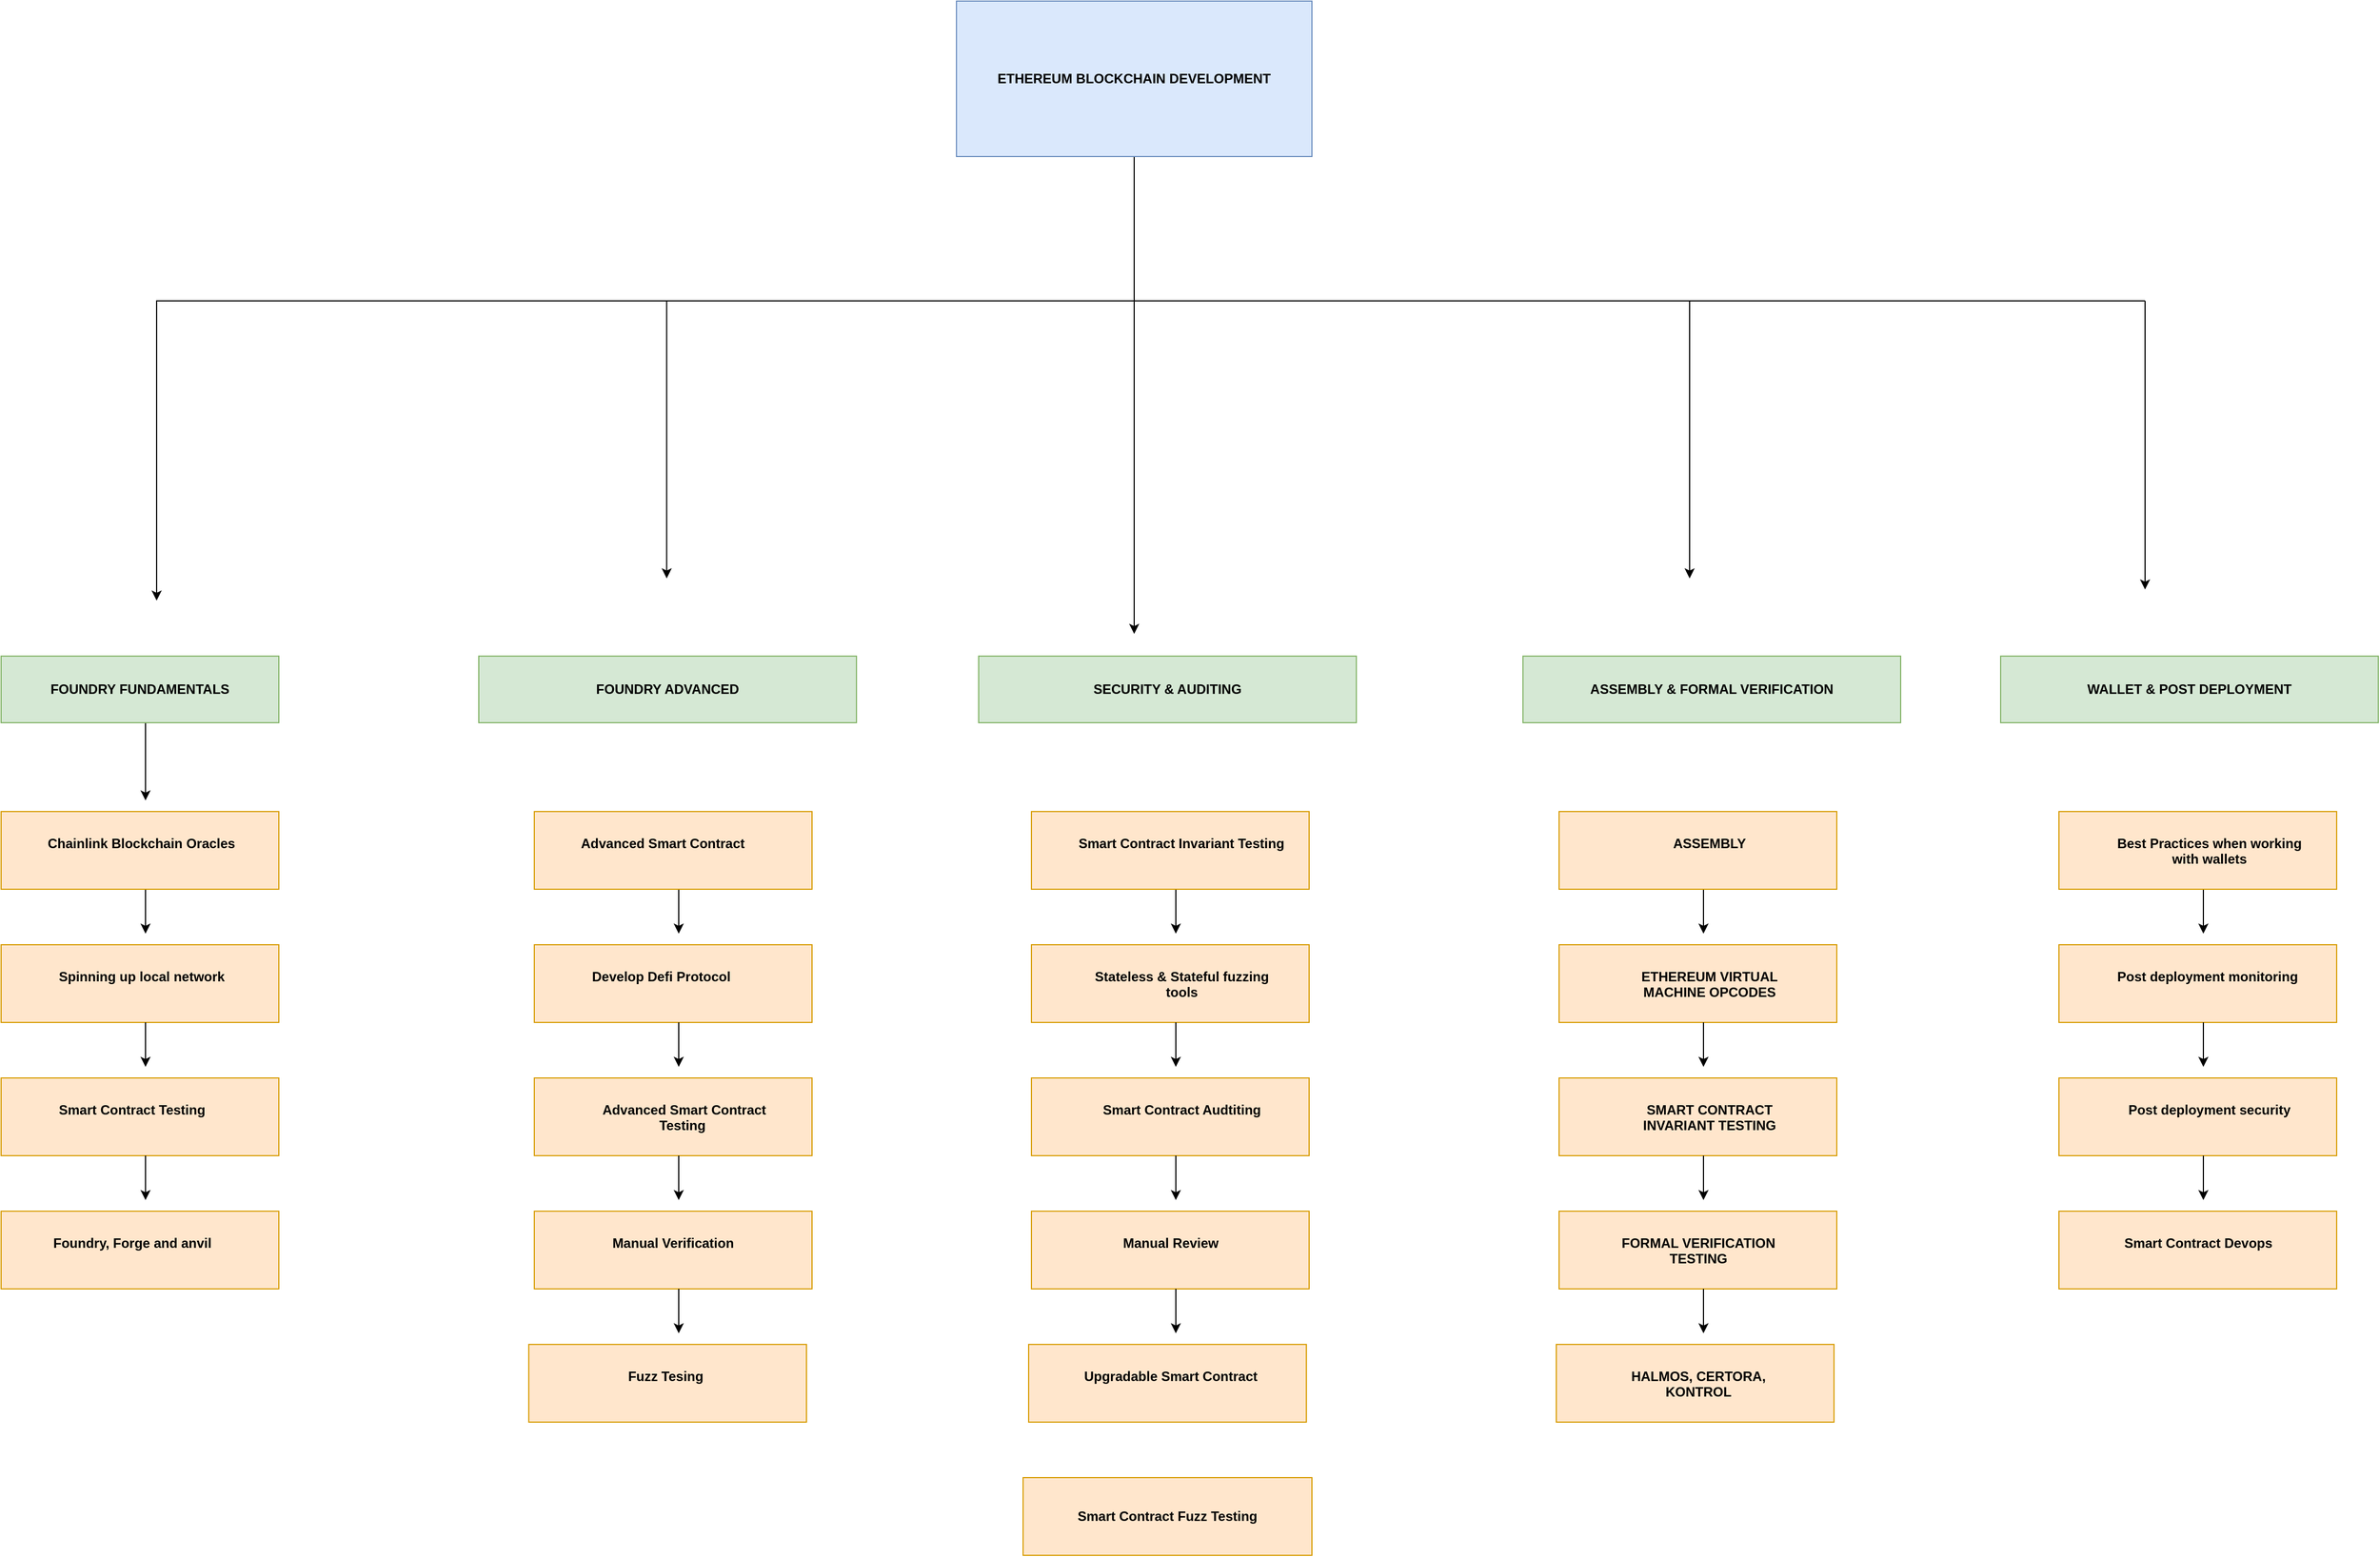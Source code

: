 <mxfile version="24.7.1" type="github">
  <diagram name="Page-1" id="rtXYH2Qdkpdng2-P1M2L">
    <mxGraphModel dx="3187" dy="2791" grid="1" gridSize="10" guides="1" tooltips="1" connect="1" arrows="1" fold="1" page="1" pageScale="1" pageWidth="850" pageHeight="1100" math="0" shadow="0">
      <root>
        <mxCell id="0" />
        <mxCell id="1" parent="0" />
        <mxCell id="1Y3DPAO6lwVkcLEq68X1-58" value="" style="rounded=0;whiteSpace=wrap;html=1;fillColor=#ffe6cc;strokeColor=#d79b00;fontStyle=1" vertex="1" parent="1">
          <mxGeometry x="995" y="800" width="250" height="70" as="geometry" />
        </mxCell>
        <mxCell id="1Y3DPAO6lwVkcLEq68X1-23" value="" style="rounded=0;whiteSpace=wrap;html=1;fillColor=#ffe6cc;strokeColor=#d79b00;fontStyle=1" vertex="1" parent="1">
          <mxGeometry x="70" y="680" width="250" height="70" as="geometry" />
        </mxCell>
        <mxCell id="1Y3DPAO6lwVkcLEq68X1-18" value="" style="rounded=0;whiteSpace=wrap;html=1;fillColor=#ffe6cc;strokeColor=#d79b00;" vertex="1" parent="1">
          <mxGeometry x="70" y="440" width="250" height="70" as="geometry" />
        </mxCell>
        <mxCell id="1Y3DPAO6lwVkcLEq68X1-24" value="" style="edgeStyle=orthogonalEdgeStyle;rounded=0;orthogonalLoop=1;jettySize=auto;html=1;" edge="1" parent="1">
          <mxGeometry relative="1" as="geometry">
            <mxPoint x="200.0" y="390" as="sourcePoint" />
            <mxPoint x="200" y="430" as="targetPoint" />
            <Array as="points">
              <mxPoint x="200" y="410" />
              <mxPoint x="200" y="410" />
            </Array>
          </mxGeometry>
        </mxCell>
        <mxCell id="1Y3DPAO6lwVkcLEq68X1-15" value="" style="rounded=0;whiteSpace=wrap;html=1;fillColor=#ffe6cc;strokeColor=#d79b00;" vertex="1" parent="1">
          <mxGeometry x="70" y="320" width="250" height="70" as="geometry" />
        </mxCell>
        <mxCell id="1Y3DPAO6lwVkcLEq68X1-93" style="edgeStyle=orthogonalEdgeStyle;rounded=0;orthogonalLoop=1;jettySize=auto;html=1;" edge="1" parent="1">
          <mxGeometry relative="1" as="geometry">
            <mxPoint x="210" y="130" as="targetPoint" />
            <mxPoint x="2000" y="-140" as="sourcePoint" />
            <Array as="points">
              <mxPoint x="210" y="-140" />
            </Array>
          </mxGeometry>
        </mxCell>
        <mxCell id="1Y3DPAO6lwVkcLEq68X1-94" style="edgeStyle=orthogonalEdgeStyle;rounded=0;orthogonalLoop=1;jettySize=auto;html=1;" edge="1" parent="1" source="1Y3DPAO6lwVkcLEq68X1-1">
          <mxGeometry relative="1" as="geometry">
            <mxPoint x="1090" y="160" as="targetPoint" />
          </mxGeometry>
        </mxCell>
        <mxCell id="1Y3DPAO6lwVkcLEq68X1-1" value="&lt;b&gt;ETHEREUM BLOCKCHAIN DEVELOPMENT&lt;/b&gt;" style="rounded=0;whiteSpace=wrap;html=1;fillColor=#dae8fc;strokeColor=#6c8ebf;" vertex="1" parent="1">
          <mxGeometry x="930" y="-410" width="320" height="140" as="geometry" />
        </mxCell>
        <mxCell id="1Y3DPAO6lwVkcLEq68X1-9" value="" style="edgeStyle=orthogonalEdgeStyle;rounded=0;orthogonalLoop=1;jettySize=auto;html=1;" edge="1" parent="1">
          <mxGeometry relative="1" as="geometry">
            <mxPoint x="200" y="210" as="sourcePoint" />
            <mxPoint x="200" y="310" as="targetPoint" />
            <Array as="points">
              <mxPoint x="200" y="290" />
              <mxPoint x="200" y="290" />
            </Array>
          </mxGeometry>
        </mxCell>
        <mxCell id="1Y3DPAO6lwVkcLEq68X1-2" value="&lt;b&gt;FOUNDRY FUNDAMENTALS&lt;/b&gt;" style="rounded=0;whiteSpace=wrap;html=1;fillColor=#d5e8d4;strokeColor=#82b366;" vertex="1" parent="1">
          <mxGeometry x="70" y="180" width="250" height="60" as="geometry" />
        </mxCell>
        <mxCell id="1Y3DPAO6lwVkcLEq68X1-4" value="&lt;b&gt;FOUNDRY ADVANCED&lt;/b&gt;" style="rounded=0;whiteSpace=wrap;html=1;fillColor=#d5e8d4;strokeColor=#82b366;" vertex="1" parent="1">
          <mxGeometry x="500" y="180" width="340" height="60" as="geometry" />
        </mxCell>
        <mxCell id="1Y3DPAO6lwVkcLEq68X1-11" value="&lt;b&gt;Chainlink Blockchain Oracles&lt;/b&gt;" style="text;whiteSpace=wrap;html=1;" vertex="1" parent="1">
          <mxGeometry x="110" y="335" width="190" height="40" as="geometry" />
        </mxCell>
        <mxCell id="1Y3DPAO6lwVkcLEq68X1-13" value="Spinning up local network" style="text;whiteSpace=wrap;html=1;fontStyle=1" vertex="1" parent="1">
          <mxGeometry x="120" y="455" width="170" height="40" as="geometry" />
        </mxCell>
        <mxCell id="1Y3DPAO6lwVkcLEq68X1-19" value="" style="rounded=0;whiteSpace=wrap;html=1;fillColor=#ffe6cc;strokeColor=#d79b00;" vertex="1" parent="1">
          <mxGeometry x="70" y="560" width="250" height="70" as="geometry" />
        </mxCell>
        <mxCell id="1Y3DPAO6lwVkcLEq68X1-20" value="Smart Contract Testing&amp;nbsp;" style="text;whiteSpace=wrap;html=1;fontStyle=1" vertex="1" parent="1">
          <mxGeometry x="120" y="575" width="170" height="40" as="geometry" />
        </mxCell>
        <mxCell id="1Y3DPAO6lwVkcLEq68X1-21" value="Foundry, Forge and anvil" style="text;whiteSpace=wrap;html=1;fontStyle=1" vertex="1" parent="1">
          <mxGeometry x="115" y="695" width="160" height="40" as="geometry" />
        </mxCell>
        <mxCell id="1Y3DPAO6lwVkcLEq68X1-25" value="" style="edgeStyle=orthogonalEdgeStyle;rounded=0;orthogonalLoop=1;jettySize=auto;html=1;" edge="1" parent="1">
          <mxGeometry relative="1" as="geometry">
            <mxPoint x="200.0" y="510" as="sourcePoint" />
            <mxPoint x="200" y="550" as="targetPoint" />
            <Array as="points">
              <mxPoint x="200" y="530" />
              <mxPoint x="200" y="530" />
            </Array>
          </mxGeometry>
        </mxCell>
        <mxCell id="1Y3DPAO6lwVkcLEq68X1-27" value="" style="edgeStyle=orthogonalEdgeStyle;rounded=0;orthogonalLoop=1;jettySize=auto;html=1;" edge="1" parent="1">
          <mxGeometry relative="1" as="geometry">
            <mxPoint x="200.0" y="630" as="sourcePoint" />
            <mxPoint x="200" y="670" as="targetPoint" />
            <Array as="points">
              <mxPoint x="200" y="650" />
              <mxPoint x="200" y="650" />
            </Array>
          </mxGeometry>
        </mxCell>
        <mxCell id="1Y3DPAO6lwVkcLEq68X1-28" value="" style="rounded=0;whiteSpace=wrap;html=1;fillColor=#ffe6cc;strokeColor=#d79b00;fontStyle=1" vertex="1" parent="1">
          <mxGeometry x="550" y="680" width="250" height="70" as="geometry" />
        </mxCell>
        <mxCell id="1Y3DPAO6lwVkcLEq68X1-29" value="" style="rounded=0;whiteSpace=wrap;html=1;fillColor=#ffe6cc;strokeColor=#d79b00;" vertex="1" parent="1">
          <mxGeometry x="550" y="440" width="250" height="70" as="geometry" />
        </mxCell>
        <mxCell id="1Y3DPAO6lwVkcLEq68X1-30" value="" style="edgeStyle=orthogonalEdgeStyle;rounded=0;orthogonalLoop=1;jettySize=auto;html=1;" edge="1" parent="1">
          <mxGeometry relative="1" as="geometry">
            <mxPoint x="680.0" y="390" as="sourcePoint" />
            <mxPoint x="680" y="430" as="targetPoint" />
            <Array as="points">
              <mxPoint x="680" y="410" />
              <mxPoint x="680" y="410" />
            </Array>
          </mxGeometry>
        </mxCell>
        <mxCell id="1Y3DPAO6lwVkcLEq68X1-31" value="" style="rounded=0;whiteSpace=wrap;html=1;fillColor=#ffe6cc;strokeColor=#d79b00;" vertex="1" parent="1">
          <mxGeometry x="550" y="320" width="250" height="70" as="geometry" />
        </mxCell>
        <mxCell id="1Y3DPAO6lwVkcLEq68X1-32" value="&lt;b&gt;Advanced Smart Contract&lt;/b&gt;" style="text;whiteSpace=wrap;html=1;" vertex="1" parent="1">
          <mxGeometry x="590" y="335" width="190" height="40" as="geometry" />
        </mxCell>
        <mxCell id="1Y3DPAO6lwVkcLEq68X1-33" value="Develop Defi Protocol" style="text;whiteSpace=wrap;html=1;fontStyle=1" vertex="1" parent="1">
          <mxGeometry x="600" y="455" width="170" height="40" as="geometry" />
        </mxCell>
        <mxCell id="1Y3DPAO6lwVkcLEq68X1-34" value="" style="rounded=0;whiteSpace=wrap;html=1;fillColor=#ffe6cc;strokeColor=#d79b00;" vertex="1" parent="1">
          <mxGeometry x="550" y="560" width="250" height="70" as="geometry" />
        </mxCell>
        <mxCell id="1Y3DPAO6lwVkcLEq68X1-35" value="Advanced Smart Contract Testing&amp;nbsp;" style="text;whiteSpace=wrap;html=1;fontStyle=1;align=center;" vertex="1" parent="1">
          <mxGeometry x="600" y="575" width="170" height="40" as="geometry" />
        </mxCell>
        <mxCell id="1Y3DPAO6lwVkcLEq68X1-36" value="Manual Verification" style="text;whiteSpace=wrap;html=1;fontStyle=1;align=center;" vertex="1" parent="1">
          <mxGeometry x="595" y="695" width="160" height="40" as="geometry" />
        </mxCell>
        <mxCell id="1Y3DPAO6lwVkcLEq68X1-37" value="" style="edgeStyle=orthogonalEdgeStyle;rounded=0;orthogonalLoop=1;jettySize=auto;html=1;" edge="1" parent="1">
          <mxGeometry relative="1" as="geometry">
            <mxPoint x="680.0" y="510" as="sourcePoint" />
            <mxPoint x="680" y="550" as="targetPoint" />
            <Array as="points">
              <mxPoint x="680" y="530" />
              <mxPoint x="680" y="530" />
            </Array>
          </mxGeometry>
        </mxCell>
        <mxCell id="1Y3DPAO6lwVkcLEq68X1-38" value="" style="edgeStyle=orthogonalEdgeStyle;rounded=0;orthogonalLoop=1;jettySize=auto;html=1;" edge="1" parent="1">
          <mxGeometry relative="1" as="geometry">
            <mxPoint x="680.0" y="630" as="sourcePoint" />
            <mxPoint x="680" y="670" as="targetPoint" />
            <Array as="points">
              <mxPoint x="680" y="650" />
              <mxPoint x="680" y="650" />
            </Array>
          </mxGeometry>
        </mxCell>
        <mxCell id="1Y3DPAO6lwVkcLEq68X1-39" value="" style="rounded=0;whiteSpace=wrap;html=1;fillColor=#ffe6cc;strokeColor=#d79b00;fontStyle=1" vertex="1" parent="1">
          <mxGeometry x="545" y="800" width="250" height="70" as="geometry" />
        </mxCell>
        <mxCell id="1Y3DPAO6lwVkcLEq68X1-40" value="Fuzz Tesing&amp;nbsp;" style="text;whiteSpace=wrap;html=1;fontStyle=1;align=center;" vertex="1" parent="1">
          <mxGeometry x="590" y="815" width="160" height="40" as="geometry" />
        </mxCell>
        <mxCell id="1Y3DPAO6lwVkcLEq68X1-41" value="" style="edgeStyle=orthogonalEdgeStyle;rounded=0;orthogonalLoop=1;jettySize=auto;html=1;" edge="1" parent="1">
          <mxGeometry relative="1" as="geometry">
            <mxPoint x="680.0" y="750" as="sourcePoint" />
            <mxPoint x="680" y="790" as="targetPoint" />
            <Array as="points">
              <mxPoint x="680" y="770" />
              <mxPoint x="680" y="770" />
            </Array>
          </mxGeometry>
        </mxCell>
        <mxCell id="1Y3DPAO6lwVkcLEq68X1-42" value="&lt;b&gt;SECURITY &amp;amp; AUDITING&lt;/b&gt;" style="rounded=0;whiteSpace=wrap;html=1;fillColor=#d5e8d4;strokeColor=#82b366;" vertex="1" parent="1">
          <mxGeometry x="950" y="180" width="340" height="60" as="geometry" />
        </mxCell>
        <mxCell id="1Y3DPAO6lwVkcLEq68X1-43" value="" style="rounded=0;whiteSpace=wrap;html=1;fillColor=#ffe6cc;strokeColor=#d79b00;fontStyle=1" vertex="1" parent="1">
          <mxGeometry x="997.5" y="680" width="250" height="70" as="geometry" />
        </mxCell>
        <mxCell id="1Y3DPAO6lwVkcLEq68X1-44" value="" style="rounded=0;whiteSpace=wrap;html=1;fillColor=#ffe6cc;strokeColor=#d79b00;" vertex="1" parent="1">
          <mxGeometry x="997.5" y="440" width="250" height="70" as="geometry" />
        </mxCell>
        <mxCell id="1Y3DPAO6lwVkcLEq68X1-45" value="" style="edgeStyle=orthogonalEdgeStyle;rounded=0;orthogonalLoop=1;jettySize=auto;html=1;" edge="1" parent="1">
          <mxGeometry relative="1" as="geometry">
            <mxPoint x="1127.5" y="390" as="sourcePoint" />
            <mxPoint x="1127.5" y="430" as="targetPoint" />
            <Array as="points">
              <mxPoint x="1127.5" y="410" />
              <mxPoint x="1127.5" y="410" />
            </Array>
          </mxGeometry>
        </mxCell>
        <mxCell id="1Y3DPAO6lwVkcLEq68X1-46" value="" style="rounded=0;whiteSpace=wrap;html=1;fillColor=#ffe6cc;strokeColor=#d79b00;" vertex="1" parent="1">
          <mxGeometry x="997.5" y="320" width="250" height="70" as="geometry" />
        </mxCell>
        <mxCell id="1Y3DPAO6lwVkcLEq68X1-47" value="&lt;b&gt;Smart Contract Invariant Testing&lt;/b&gt;" style="text;whiteSpace=wrap;html=1;" vertex="1" parent="1">
          <mxGeometry x="1037.5" y="335" width="190" height="40" as="geometry" />
        </mxCell>
        <mxCell id="1Y3DPAO6lwVkcLEq68X1-48" value="Stateless &amp;amp; Stateful fuzzing tools" style="text;whiteSpace=wrap;html=1;fontStyle=1;align=center;" vertex="1" parent="1">
          <mxGeometry x="1047.5" y="455" width="170" height="40" as="geometry" />
        </mxCell>
        <mxCell id="1Y3DPAO6lwVkcLEq68X1-49" value="" style="rounded=0;whiteSpace=wrap;html=1;fillColor=#ffe6cc;strokeColor=#d79b00;" vertex="1" parent="1">
          <mxGeometry x="997.5" y="560" width="250" height="70" as="geometry" />
        </mxCell>
        <mxCell id="1Y3DPAO6lwVkcLEq68X1-50" value="Smart Contract Audtiting" style="text;whiteSpace=wrap;html=1;fontStyle=1;align=center;" vertex="1" parent="1">
          <mxGeometry x="1047.5" y="575" width="170" height="40" as="geometry" />
        </mxCell>
        <mxCell id="1Y3DPAO6lwVkcLEq68X1-51" value="Manual Review" style="text;whiteSpace=wrap;html=1;fontStyle=1;align=center;" vertex="1" parent="1">
          <mxGeometry x="1042.5" y="695" width="160" height="40" as="geometry" />
        </mxCell>
        <mxCell id="1Y3DPAO6lwVkcLEq68X1-52" value="" style="edgeStyle=orthogonalEdgeStyle;rounded=0;orthogonalLoop=1;jettySize=auto;html=1;" edge="1" parent="1">
          <mxGeometry relative="1" as="geometry">
            <mxPoint x="1127.5" y="510" as="sourcePoint" />
            <mxPoint x="1127.5" y="550" as="targetPoint" />
            <Array as="points">
              <mxPoint x="1127.5" y="530" />
              <mxPoint x="1127.5" y="530" />
            </Array>
          </mxGeometry>
        </mxCell>
        <mxCell id="1Y3DPAO6lwVkcLEq68X1-53" value="" style="edgeStyle=orthogonalEdgeStyle;rounded=0;orthogonalLoop=1;jettySize=auto;html=1;" edge="1" parent="1">
          <mxGeometry relative="1" as="geometry">
            <mxPoint x="1127.5" y="630" as="sourcePoint" />
            <mxPoint x="1127.5" y="670" as="targetPoint" />
            <Array as="points">
              <mxPoint x="1127.5" y="650" />
              <mxPoint x="1127.5" y="650" />
            </Array>
          </mxGeometry>
        </mxCell>
        <mxCell id="1Y3DPAO6lwVkcLEq68X1-54" value="Smart Contract Fuzz Testing" style="rounded=0;whiteSpace=wrap;html=1;fillColor=#ffe6cc;strokeColor=#d79b00;fontStyle=1" vertex="1" parent="1">
          <mxGeometry x="990" y="920" width="260" height="70" as="geometry" />
        </mxCell>
        <mxCell id="1Y3DPAO6lwVkcLEq68X1-56" value="" style="edgeStyle=orthogonalEdgeStyle;rounded=0;orthogonalLoop=1;jettySize=auto;html=1;" edge="1" parent="1">
          <mxGeometry relative="1" as="geometry">
            <mxPoint x="1127.5" y="750" as="sourcePoint" />
            <mxPoint x="1127.5" y="790" as="targetPoint" />
            <Array as="points">
              <mxPoint x="1127.5" y="770" />
              <mxPoint x="1127.5" y="770" />
            </Array>
          </mxGeometry>
        </mxCell>
        <mxCell id="1Y3DPAO6lwVkcLEq68X1-57" value="Upgradable Smart Contract" style="text;whiteSpace=wrap;html=1;fontStyle=1;align=center;" vertex="1" parent="1">
          <mxGeometry x="1042.5" y="815" width="160" height="40" as="geometry" />
        </mxCell>
        <mxCell id="1Y3DPAO6lwVkcLEq68X1-60" value="&lt;b&gt;ASSEMBLY &amp;amp; FORMAL VERIFICATION&lt;/b&gt;" style="rounded=0;whiteSpace=wrap;html=1;fillColor=#d5e8d4;strokeColor=#82b366;" vertex="1" parent="1">
          <mxGeometry x="1440" y="180" width="340" height="60" as="geometry" />
        </mxCell>
        <mxCell id="1Y3DPAO6lwVkcLEq68X1-61" value="" style="rounded=0;whiteSpace=wrap;html=1;fillColor=#ffe6cc;strokeColor=#d79b00;fontStyle=1" vertex="1" parent="1">
          <mxGeometry x="1470" y="800" width="250" height="70" as="geometry" />
        </mxCell>
        <mxCell id="1Y3DPAO6lwVkcLEq68X1-62" value="" style="rounded=0;whiteSpace=wrap;html=1;fillColor=#ffe6cc;strokeColor=#d79b00;fontStyle=1" vertex="1" parent="1">
          <mxGeometry x="1472.5" y="680" width="250" height="70" as="geometry" />
        </mxCell>
        <mxCell id="1Y3DPAO6lwVkcLEq68X1-63" value="" style="rounded=0;whiteSpace=wrap;html=1;fillColor=#ffe6cc;strokeColor=#d79b00;" vertex="1" parent="1">
          <mxGeometry x="1472.5" y="440" width="250" height="70" as="geometry" />
        </mxCell>
        <mxCell id="1Y3DPAO6lwVkcLEq68X1-64" value="" style="edgeStyle=orthogonalEdgeStyle;rounded=0;orthogonalLoop=1;jettySize=auto;html=1;" edge="1" parent="1">
          <mxGeometry relative="1" as="geometry">
            <mxPoint x="1602.5" y="390" as="sourcePoint" />
            <mxPoint x="1602.5" y="430" as="targetPoint" />
            <Array as="points">
              <mxPoint x="1602.5" y="410" />
              <mxPoint x="1602.5" y="410" />
            </Array>
          </mxGeometry>
        </mxCell>
        <mxCell id="1Y3DPAO6lwVkcLEq68X1-65" value="" style="rounded=0;whiteSpace=wrap;html=1;fillColor=#ffe6cc;strokeColor=#d79b00;" vertex="1" parent="1">
          <mxGeometry x="1472.5" y="320" width="250" height="70" as="geometry" />
        </mxCell>
        <mxCell id="1Y3DPAO6lwVkcLEq68X1-66" value="&lt;b&gt;ASSEMBLY&lt;/b&gt;" style="text;whiteSpace=wrap;html=1;align=center;" vertex="1" parent="1">
          <mxGeometry x="1512.5" y="335" width="190" height="40" as="geometry" />
        </mxCell>
        <mxCell id="1Y3DPAO6lwVkcLEq68X1-67" value="ETHEREUM VIRTUAL MACHINE OPCODES" style="text;whiteSpace=wrap;html=1;fontStyle=1;align=center;" vertex="1" parent="1">
          <mxGeometry x="1522.5" y="455" width="170" height="40" as="geometry" />
        </mxCell>
        <mxCell id="1Y3DPAO6lwVkcLEq68X1-68" value="" style="rounded=0;whiteSpace=wrap;html=1;fillColor=#ffe6cc;strokeColor=#d79b00;" vertex="1" parent="1">
          <mxGeometry x="1472.5" y="560" width="250" height="70" as="geometry" />
        </mxCell>
        <mxCell id="1Y3DPAO6lwVkcLEq68X1-69" value="SMART CONTRACT INVARIANT TESTING" style="text;whiteSpace=wrap;html=1;fontStyle=1;align=center;" vertex="1" parent="1">
          <mxGeometry x="1522.5" y="575" width="170" height="40" as="geometry" />
        </mxCell>
        <mxCell id="1Y3DPAO6lwVkcLEq68X1-70" value="FORMAL VERIFICATION TESTING" style="text;whiteSpace=wrap;html=1;fontStyle=1;align=center;" vertex="1" parent="1">
          <mxGeometry x="1517.5" y="695" width="160" height="40" as="geometry" />
        </mxCell>
        <mxCell id="1Y3DPAO6lwVkcLEq68X1-71" value="" style="edgeStyle=orthogonalEdgeStyle;rounded=0;orthogonalLoop=1;jettySize=auto;html=1;" edge="1" parent="1">
          <mxGeometry relative="1" as="geometry">
            <mxPoint x="1602.5" y="510" as="sourcePoint" />
            <mxPoint x="1602.5" y="550" as="targetPoint" />
            <Array as="points">
              <mxPoint x="1602.5" y="530" />
              <mxPoint x="1602.5" y="530" />
            </Array>
          </mxGeometry>
        </mxCell>
        <mxCell id="1Y3DPAO6lwVkcLEq68X1-72" value="" style="edgeStyle=orthogonalEdgeStyle;rounded=0;orthogonalLoop=1;jettySize=auto;html=1;" edge="1" parent="1">
          <mxGeometry relative="1" as="geometry">
            <mxPoint x="1602.5" y="630" as="sourcePoint" />
            <mxPoint x="1602.5" y="670" as="targetPoint" />
            <Array as="points">
              <mxPoint x="1602.5" y="650" />
              <mxPoint x="1602.5" y="650" />
            </Array>
          </mxGeometry>
        </mxCell>
        <mxCell id="1Y3DPAO6lwVkcLEq68X1-73" value="" style="edgeStyle=orthogonalEdgeStyle;rounded=0;orthogonalLoop=1;jettySize=auto;html=1;" edge="1" parent="1">
          <mxGeometry relative="1" as="geometry">
            <mxPoint x="1602.5" y="750" as="sourcePoint" />
            <mxPoint x="1602.5" y="790" as="targetPoint" />
            <Array as="points">
              <mxPoint x="1602.5" y="770" />
              <mxPoint x="1602.5" y="770" />
            </Array>
          </mxGeometry>
        </mxCell>
        <mxCell id="1Y3DPAO6lwVkcLEq68X1-74" value="HALMOS, CERTORA, KONTROL" style="text;whiteSpace=wrap;html=1;fontStyle=1;align=center;" vertex="1" parent="1">
          <mxGeometry x="1517.5" y="815" width="160" height="40" as="geometry" />
        </mxCell>
        <mxCell id="1Y3DPAO6lwVkcLEq68X1-75" value="&lt;b&gt;WALLET &amp;amp; POST DEPLOYMENT&lt;/b&gt;" style="rounded=0;whiteSpace=wrap;html=1;fillColor=#d5e8d4;strokeColor=#82b366;" vertex="1" parent="1">
          <mxGeometry x="1870" y="180" width="340" height="60" as="geometry" />
        </mxCell>
        <mxCell id="1Y3DPAO6lwVkcLEq68X1-77" value="" style="rounded=0;whiteSpace=wrap;html=1;fillColor=#ffe6cc;strokeColor=#d79b00;fontStyle=1" vertex="1" parent="1">
          <mxGeometry x="1922.5" y="680" width="250" height="70" as="geometry" />
        </mxCell>
        <mxCell id="1Y3DPAO6lwVkcLEq68X1-78" value="" style="rounded=0;whiteSpace=wrap;html=1;fillColor=#ffe6cc;strokeColor=#d79b00;" vertex="1" parent="1">
          <mxGeometry x="1922.5" y="440" width="250" height="70" as="geometry" />
        </mxCell>
        <mxCell id="1Y3DPAO6lwVkcLEq68X1-79" value="" style="edgeStyle=orthogonalEdgeStyle;rounded=0;orthogonalLoop=1;jettySize=auto;html=1;" edge="1" parent="1">
          <mxGeometry relative="1" as="geometry">
            <mxPoint x="2052.5" y="390" as="sourcePoint" />
            <mxPoint x="2052.5" y="430" as="targetPoint" />
            <Array as="points">
              <mxPoint x="2052.5" y="410" />
              <mxPoint x="2052.5" y="410" />
            </Array>
          </mxGeometry>
        </mxCell>
        <mxCell id="1Y3DPAO6lwVkcLEq68X1-80" value="" style="rounded=0;whiteSpace=wrap;html=1;fillColor=#ffe6cc;strokeColor=#d79b00;" vertex="1" parent="1">
          <mxGeometry x="1922.5" y="320" width="250" height="70" as="geometry" />
        </mxCell>
        <mxCell id="1Y3DPAO6lwVkcLEq68X1-81" value="&lt;b&gt;Best Practices when working with wallets&lt;/b&gt;" style="text;whiteSpace=wrap;html=1;align=center;" vertex="1" parent="1">
          <mxGeometry x="1962.5" y="335" width="190" height="40" as="geometry" />
        </mxCell>
        <mxCell id="1Y3DPAO6lwVkcLEq68X1-82" value="Post deployment monitoring&amp;nbsp;" style="text;whiteSpace=wrap;html=1;fontStyle=1;align=center;" vertex="1" parent="1">
          <mxGeometry x="1972.5" y="455" width="170" height="40" as="geometry" />
        </mxCell>
        <mxCell id="1Y3DPAO6lwVkcLEq68X1-83" value="" style="rounded=0;whiteSpace=wrap;html=1;fillColor=#ffe6cc;strokeColor=#d79b00;" vertex="1" parent="1">
          <mxGeometry x="1922.5" y="560" width="250" height="70" as="geometry" />
        </mxCell>
        <mxCell id="1Y3DPAO6lwVkcLEq68X1-84" value="Post deployment security" style="text;whiteSpace=wrap;html=1;fontStyle=1;align=center;" vertex="1" parent="1">
          <mxGeometry x="1972.5" y="575" width="170" height="40" as="geometry" />
        </mxCell>
        <mxCell id="1Y3DPAO6lwVkcLEq68X1-85" value="Smart Contract Devops" style="text;whiteSpace=wrap;html=1;fontStyle=1;align=center;" vertex="1" parent="1">
          <mxGeometry x="1967.5" y="695" width="160" height="40" as="geometry" />
        </mxCell>
        <mxCell id="1Y3DPAO6lwVkcLEq68X1-86" value="" style="edgeStyle=orthogonalEdgeStyle;rounded=0;orthogonalLoop=1;jettySize=auto;html=1;" edge="1" parent="1">
          <mxGeometry relative="1" as="geometry">
            <mxPoint x="2052.5" y="510" as="sourcePoint" />
            <mxPoint x="2052.5" y="550" as="targetPoint" />
            <Array as="points">
              <mxPoint x="2052.5" y="530" />
              <mxPoint x="2052.5" y="530" />
            </Array>
          </mxGeometry>
        </mxCell>
        <mxCell id="1Y3DPAO6lwVkcLEq68X1-87" value="" style="edgeStyle=orthogonalEdgeStyle;rounded=0;orthogonalLoop=1;jettySize=auto;html=1;" edge="1" parent="1">
          <mxGeometry relative="1" as="geometry">
            <mxPoint x="2052.5" y="630" as="sourcePoint" />
            <mxPoint x="2052.5" y="670" as="targetPoint" />
            <Array as="points">
              <mxPoint x="2052.5" y="650" />
              <mxPoint x="2052.5" y="650" />
            </Array>
          </mxGeometry>
        </mxCell>
        <mxCell id="1Y3DPAO6lwVkcLEq68X1-95" style="edgeStyle=orthogonalEdgeStyle;rounded=0;orthogonalLoop=1;jettySize=auto;html=1;" edge="1" parent="1">
          <mxGeometry relative="1" as="geometry">
            <mxPoint x="2000" y="120" as="targetPoint" />
            <mxPoint x="2000" y="-140" as="sourcePoint" />
          </mxGeometry>
        </mxCell>
        <mxCell id="1Y3DPAO6lwVkcLEq68X1-96" value="" style="endArrow=classic;html=1;rounded=0;" edge="1" parent="1">
          <mxGeometry width="50" height="50" relative="1" as="geometry">
            <mxPoint x="669.17" y="-140" as="sourcePoint" />
            <mxPoint x="669.17" y="110" as="targetPoint" />
          </mxGeometry>
        </mxCell>
        <mxCell id="1Y3DPAO6lwVkcLEq68X1-97" value="" style="endArrow=classic;html=1;rounded=0;" edge="1" parent="1">
          <mxGeometry width="50" height="50" relative="1" as="geometry">
            <mxPoint x="1590" y="-140" as="sourcePoint" />
            <mxPoint x="1590" y="110" as="targetPoint" />
          </mxGeometry>
        </mxCell>
      </root>
    </mxGraphModel>
  </diagram>
</mxfile>
